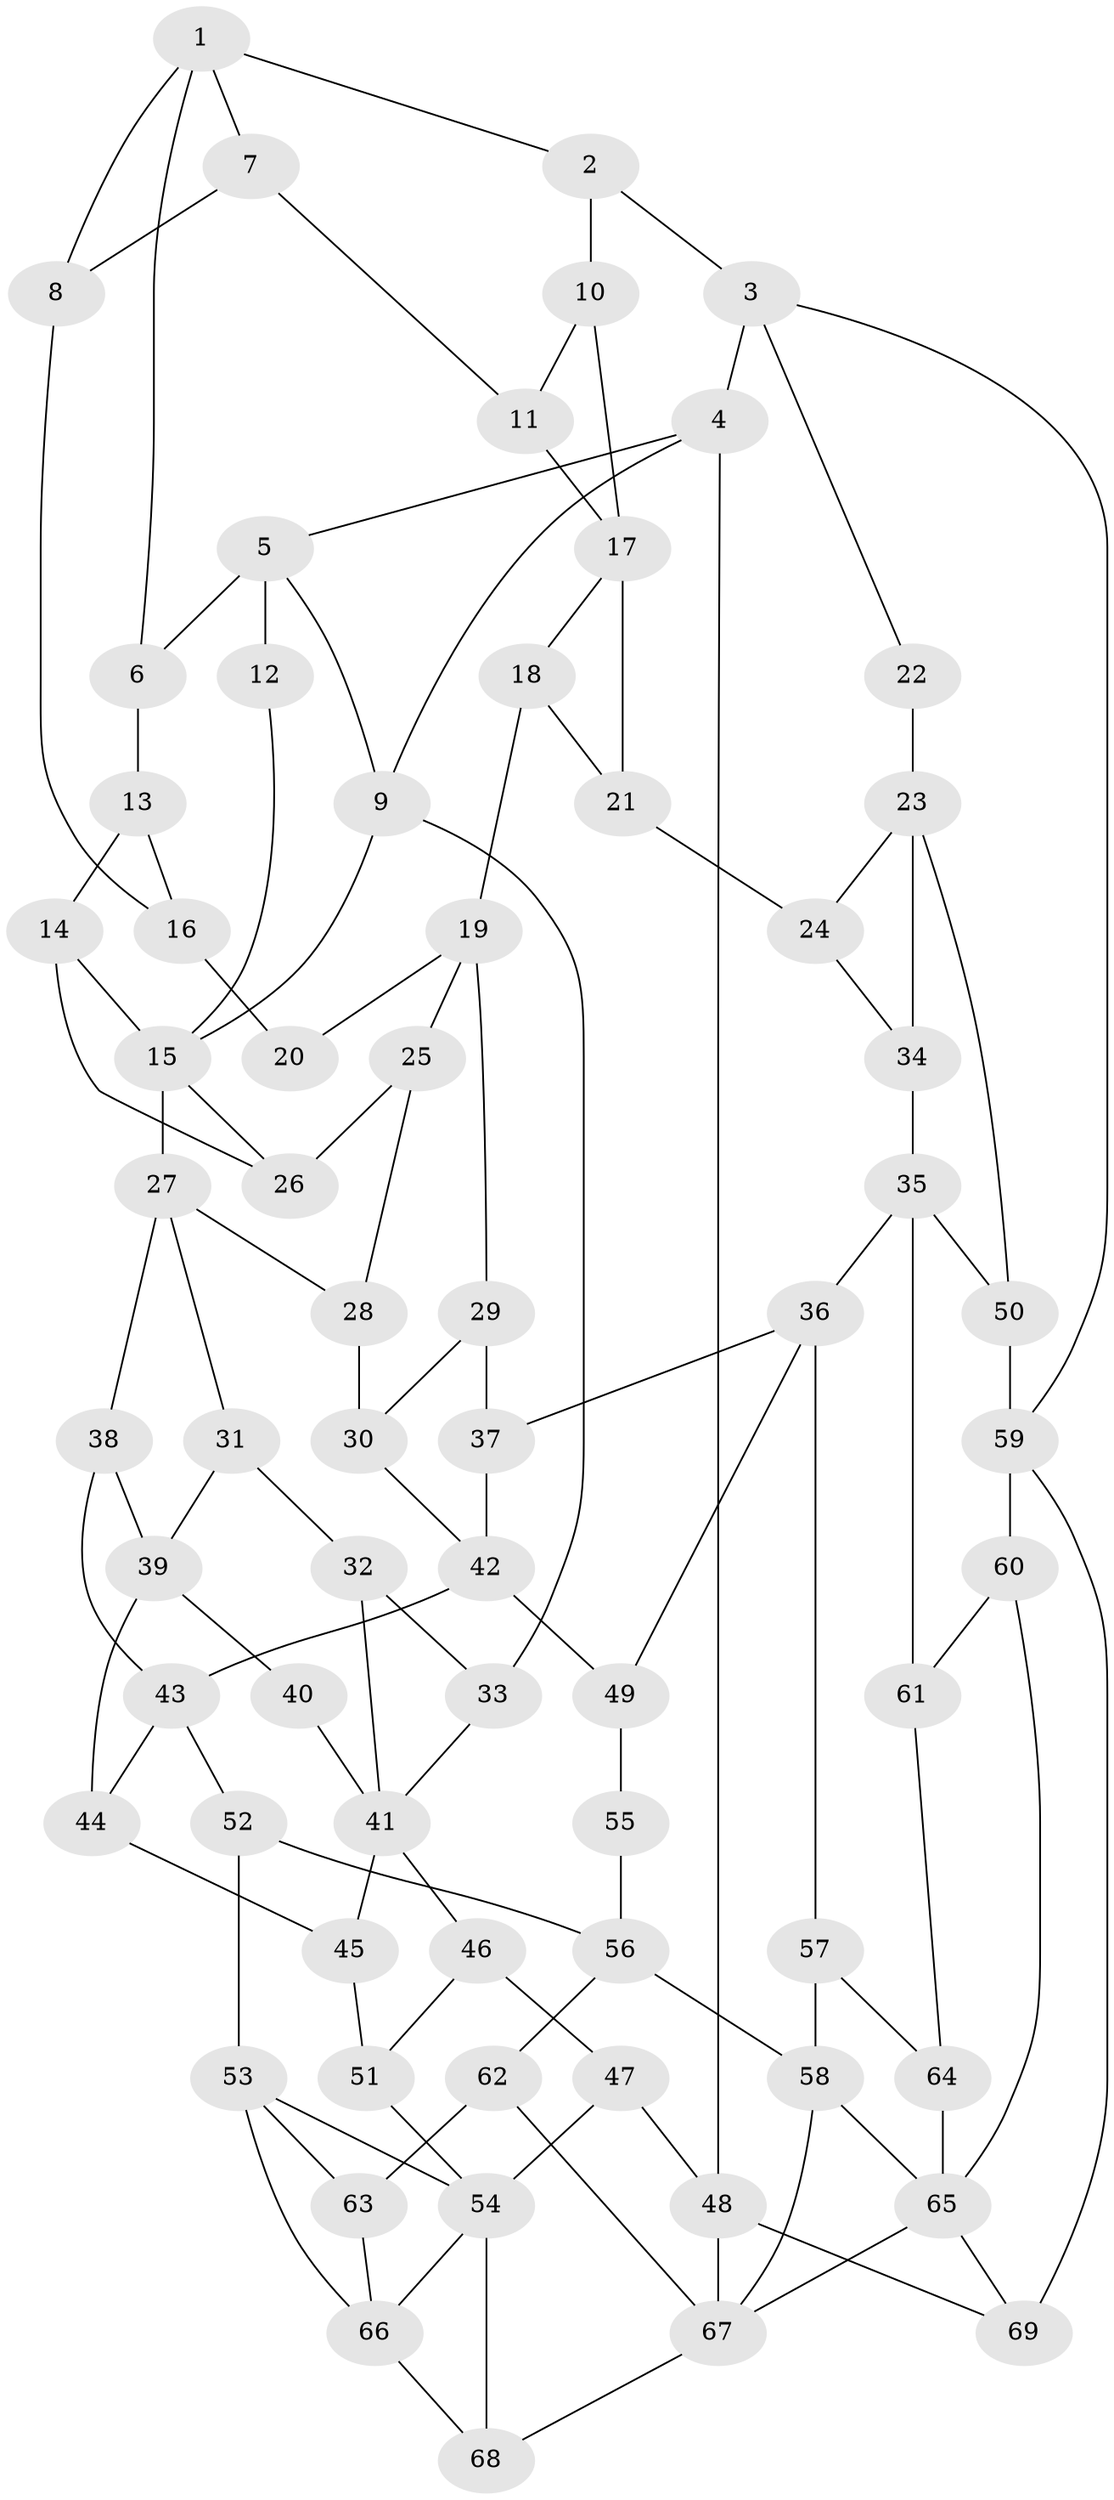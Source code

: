 // original degree distribution, {3: 0.014598540145985401, 4: 0.22627737226277372, 6: 0.20437956204379562, 5: 0.5547445255474452}
// Generated by graph-tools (version 1.1) at 2025/38/03/09/25 02:38:34]
// undirected, 69 vertices, 116 edges
graph export_dot {
graph [start="1"]
  node [color=gray90,style=filled];
  1;
  2;
  3;
  4;
  5;
  6;
  7;
  8;
  9;
  10;
  11;
  12;
  13;
  14;
  15;
  16;
  17;
  18;
  19;
  20;
  21;
  22;
  23;
  24;
  25;
  26;
  27;
  28;
  29;
  30;
  31;
  32;
  33;
  34;
  35;
  36;
  37;
  38;
  39;
  40;
  41;
  42;
  43;
  44;
  45;
  46;
  47;
  48;
  49;
  50;
  51;
  52;
  53;
  54;
  55;
  56;
  57;
  58;
  59;
  60;
  61;
  62;
  63;
  64;
  65;
  66;
  67;
  68;
  69;
  1 -- 2 [weight=1.0];
  1 -- 6 [weight=1.0];
  1 -- 7 [weight=1.0];
  1 -- 8 [weight=1.0];
  2 -- 3 [weight=1.0];
  2 -- 10 [weight=1.0];
  3 -- 4 [weight=1.0];
  3 -- 22 [weight=1.0];
  3 -- 59 [weight=1.0];
  4 -- 5 [weight=1.0];
  4 -- 9 [weight=1.0];
  4 -- 48 [weight=1.0];
  5 -- 6 [weight=1.0];
  5 -- 9 [weight=1.0];
  5 -- 12 [weight=2.0];
  6 -- 13 [weight=1.0];
  7 -- 8 [weight=1.0];
  7 -- 11 [weight=1.0];
  8 -- 16 [weight=1.0];
  9 -- 15 [weight=1.0];
  9 -- 33 [weight=1.0];
  10 -- 11 [weight=1.0];
  10 -- 17 [weight=1.0];
  11 -- 17 [weight=1.0];
  12 -- 15 [weight=1.0];
  13 -- 14 [weight=1.0];
  13 -- 16 [weight=1.0];
  14 -- 15 [weight=1.0];
  14 -- 26 [weight=1.0];
  15 -- 26 [weight=1.0];
  15 -- 27 [weight=2.0];
  16 -- 20 [weight=1.0];
  17 -- 18 [weight=1.0];
  17 -- 21 [weight=3.0];
  18 -- 19 [weight=2.0];
  18 -- 21 [weight=1.0];
  19 -- 20 [weight=2.0];
  19 -- 25 [weight=1.0];
  19 -- 29 [weight=1.0];
  21 -- 24 [weight=2.0];
  22 -- 23 [weight=2.0];
  23 -- 24 [weight=1.0];
  23 -- 34 [weight=1.0];
  23 -- 50 [weight=2.0];
  24 -- 34 [weight=1.0];
  25 -- 26 [weight=1.0];
  25 -- 28 [weight=1.0];
  27 -- 28 [weight=1.0];
  27 -- 31 [weight=1.0];
  27 -- 38 [weight=1.0];
  28 -- 30 [weight=1.0];
  29 -- 30 [weight=1.0];
  29 -- 37 [weight=1.0];
  30 -- 42 [weight=1.0];
  31 -- 32 [weight=1.0];
  31 -- 39 [weight=1.0];
  32 -- 33 [weight=1.0];
  32 -- 41 [weight=1.0];
  33 -- 41 [weight=1.0];
  34 -- 35 [weight=1.0];
  35 -- 36 [weight=2.0];
  35 -- 50 [weight=1.0];
  35 -- 61 [weight=2.0];
  36 -- 37 [weight=1.0];
  36 -- 49 [weight=1.0];
  36 -- 57 [weight=1.0];
  37 -- 42 [weight=1.0];
  38 -- 39 [weight=2.0];
  38 -- 43 [weight=1.0];
  39 -- 40 [weight=1.0];
  39 -- 44 [weight=2.0];
  40 -- 41 [weight=2.0];
  41 -- 45 [weight=1.0];
  41 -- 46 [weight=1.0];
  42 -- 43 [weight=2.0];
  42 -- 49 [weight=2.0];
  43 -- 44 [weight=1.0];
  43 -- 52 [weight=1.0];
  44 -- 45 [weight=1.0];
  45 -- 51 [weight=1.0];
  46 -- 47 [weight=1.0];
  46 -- 51 [weight=1.0];
  47 -- 48 [weight=1.0];
  47 -- 54 [weight=1.0];
  48 -- 67 [weight=1.0];
  48 -- 69 [weight=1.0];
  49 -- 55 [weight=1.0];
  50 -- 59 [weight=2.0];
  51 -- 54 [weight=1.0];
  52 -- 53 [weight=1.0];
  52 -- 56 [weight=1.0];
  53 -- 54 [weight=1.0];
  53 -- 63 [weight=1.0];
  53 -- 66 [weight=1.0];
  54 -- 66 [weight=2.0];
  54 -- 68 [weight=1.0];
  55 -- 56 [weight=2.0];
  56 -- 58 [weight=2.0];
  56 -- 62 [weight=1.0];
  57 -- 58 [weight=1.0];
  57 -- 64 [weight=1.0];
  58 -- 65 [weight=1.0];
  58 -- 67 [weight=1.0];
  59 -- 60 [weight=2.0];
  59 -- 69 [weight=2.0];
  60 -- 61 [weight=1.0];
  60 -- 65 [weight=1.0];
  61 -- 64 [weight=1.0];
  62 -- 63 [weight=2.0];
  62 -- 67 [weight=1.0];
  63 -- 66 [weight=2.0];
  64 -- 65 [weight=2.0];
  65 -- 67 [weight=1.0];
  65 -- 69 [weight=1.0];
  66 -- 68 [weight=1.0];
  67 -- 68 [weight=1.0];
}
